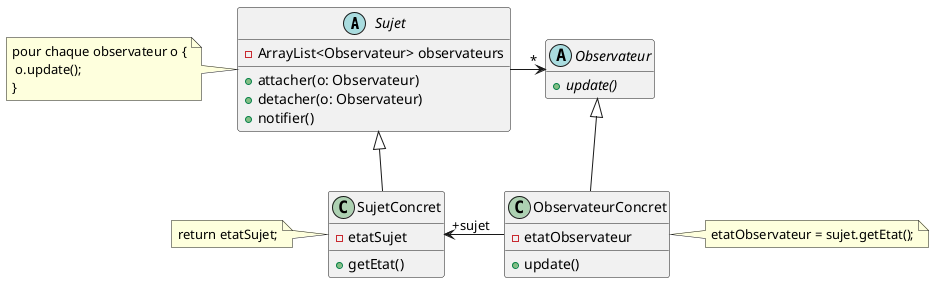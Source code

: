 @startuml

'-----------------------------------
' UML concepts illustrated
' JMB 2014
'-----------------------------------

'hide circle
hide empty members
hide empty methods


abstract class s as "Sujet" {
	-ArrayList<Observateur> observateurs
	+attacher(o: Observateur)
	+detacher(o: Observateur)
	+notifier()
}
note left: pour chaque observateur o {\n o.update();\n}

abstract class o as "Observateur" {
}

o : {abstract} +update()

class SujetConcret {
	-etatSujet
	+getEtat()
}
note left: return etatSujet;

class ObservateurConcret {
	-etatObservateur
	+update()
}
note right: etatObservateur = sujet.getEtat();


s -> "*" o
SujetConcret "+sujet" <- ObservateurConcret

o <|-- ObservateurConcret
s <|-- SujetConcret

@enduml
